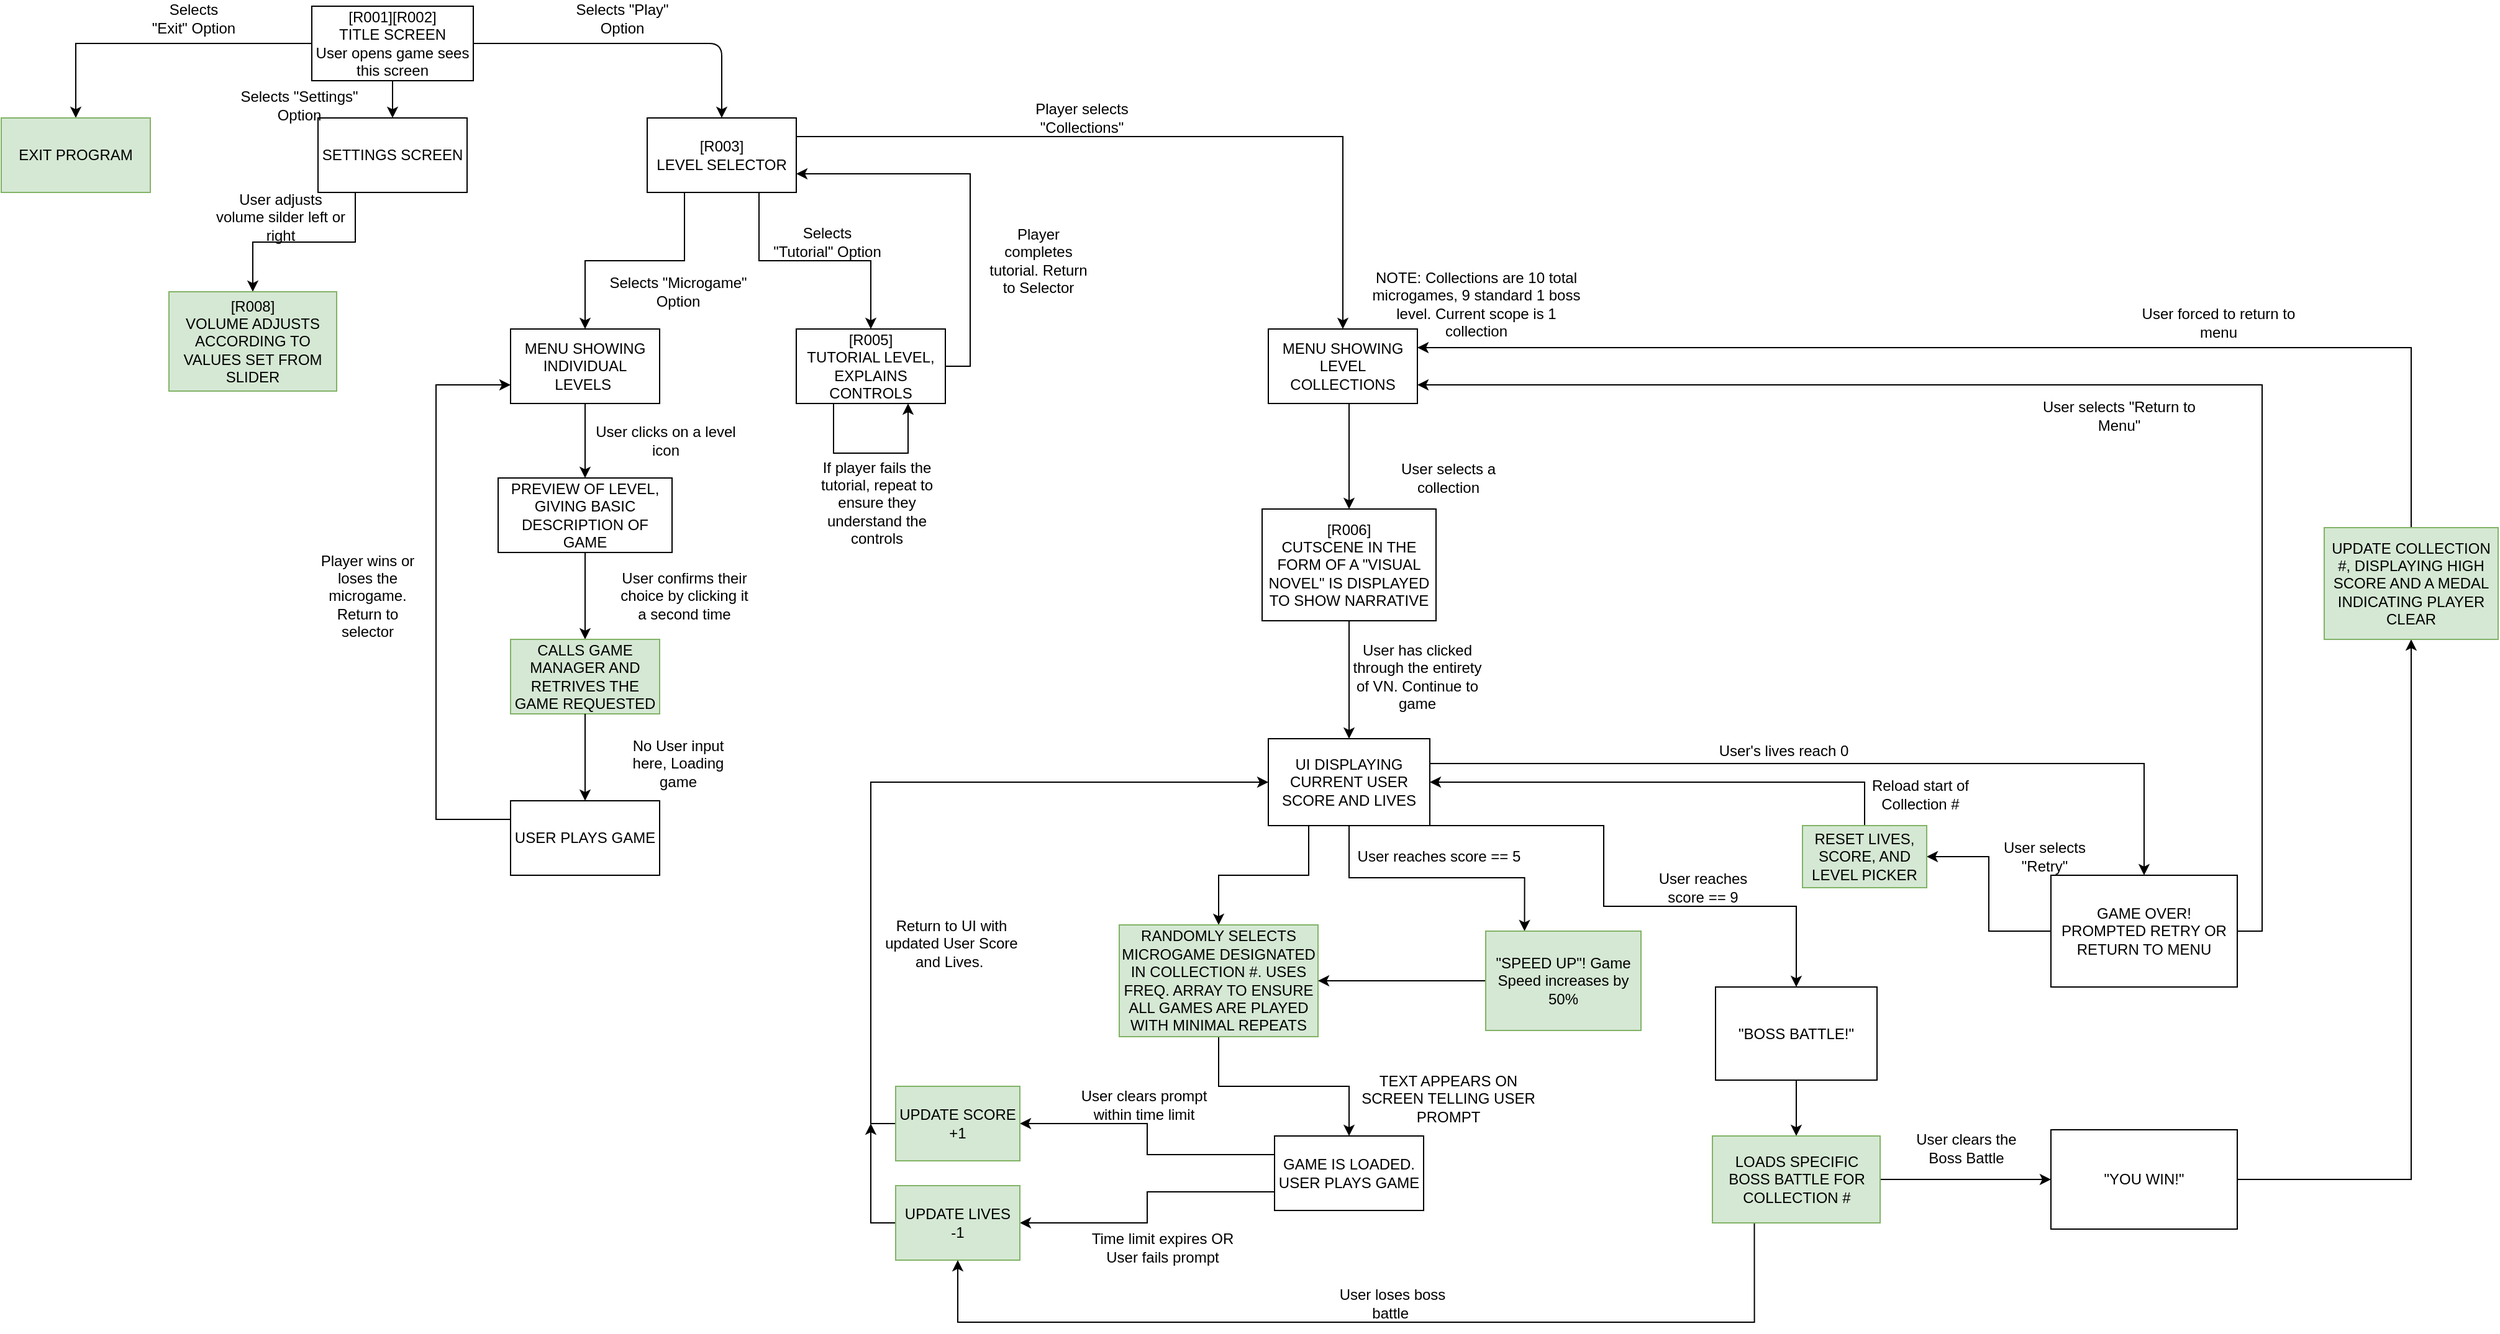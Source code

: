 <mxfile version="14.3.0" type="device"><diagram id="0fTpVxyRVWlPxMxPDMAl" name="Page-1"><mxGraphModel dx="1468" dy="796" grid="1" gridSize="10" guides="1" tooltips="1" connect="1" arrows="1" fold="1" page="1" pageScale="1" pageWidth="850" pageHeight="1100" math="0" shadow="0"><root><mxCell id="0"/><mxCell id="1" parent="0"/><mxCell id="SiuOYvhjH_lXaUekKvkh-12" style="edgeStyle=orthogonalEdgeStyle;rounded=0;orthogonalLoop=1;jettySize=auto;html=1;exitX=0.5;exitY=1;exitDx=0;exitDy=0;" parent="1" source="SiuOYvhjH_lXaUekKvkh-1" target="SiuOYvhjH_lXaUekKvkh-13" edge="1"><mxGeometry relative="1" as="geometry"><mxPoint x="105" y="210" as="targetPoint"/><Array as="points"><mxPoint x="415" y="40"/><mxPoint x="160" y="40"/></Array></mxGeometry></mxCell><mxCell id="SiuOYvhjH_lXaUekKvkh-1" value="[R001][R002]&lt;br&gt;TITLE SCREEN&lt;br&gt;User opens game sees this screen" style="rounded=0;whiteSpace=wrap;html=1;" parent="1" vertex="1"><mxGeometry x="350" y="10" width="130" height="60" as="geometry"/></mxCell><mxCell id="SiuOYvhjH_lXaUekKvkh-47" style="edgeStyle=orthogonalEdgeStyle;rounded=0;orthogonalLoop=1;jettySize=auto;html=1;entryX=0.5;entryY=0;entryDx=0;entryDy=0;exitX=0.25;exitY=1;exitDx=0;exitDy=0;" parent="1" source="SiuOYvhjH_lXaUekKvkh-2" target="SiuOYvhjH_lXaUekKvkh-23" edge="1"><mxGeometry relative="1" as="geometry"><mxPoint x="650" y="170" as="sourcePoint"/></mxGeometry></mxCell><mxCell id="SiuOYvhjH_lXaUekKvkh-49" style="edgeStyle=orthogonalEdgeStyle;rounded=0;orthogonalLoop=1;jettySize=auto;html=1;exitX=0.75;exitY=1;exitDx=0;exitDy=0;entryX=0.5;entryY=0;entryDx=0;entryDy=0;" parent="1" source="SiuOYvhjH_lXaUekKvkh-2" target="SiuOYvhjH_lXaUekKvkh-20" edge="1"><mxGeometry relative="1" as="geometry"/></mxCell><mxCell id="ZJL3tfY7V2zzBlBamRbI-9" style="edgeStyle=orthogonalEdgeStyle;rounded=0;orthogonalLoop=1;jettySize=auto;html=1;exitX=1;exitY=0.25;exitDx=0;exitDy=0;entryX=0.5;entryY=0;entryDx=0;entryDy=0;" edge="1" parent="1" source="SiuOYvhjH_lXaUekKvkh-2" target="ZJL3tfY7V2zzBlBamRbI-12"><mxGeometry relative="1" as="geometry"><mxPoint x="1190.0" y="280" as="targetPoint"/></mxGeometry></mxCell><mxCell id="SiuOYvhjH_lXaUekKvkh-2" value="[R003]&lt;br&gt;LEVEL SELECTOR" style="rounded=0;whiteSpace=wrap;html=1;" parent="1" vertex="1"><mxGeometry x="620" y="100" width="120" height="60" as="geometry"/></mxCell><mxCell id="SiuOYvhjH_lXaUekKvkh-5" value="Selects &quot;Play&quot; Option" style="text;html=1;strokeColor=none;fillColor=none;align=center;verticalAlign=middle;whiteSpace=wrap;rounded=0;" parent="1" vertex="1"><mxGeometry x="560" y="10" width="80" height="20" as="geometry"/></mxCell><mxCell id="SiuOYvhjH_lXaUekKvkh-16" style="edgeStyle=orthogonalEdgeStyle;rounded=0;orthogonalLoop=1;jettySize=auto;html=1;exitX=0.25;exitY=1;exitDx=0;exitDy=0;entryX=0.5;entryY=0;entryDx=0;entryDy=0;" parent="1" source="SiuOYvhjH_lXaUekKvkh-7" target="SiuOYvhjH_lXaUekKvkh-18" edge="1"><mxGeometry relative="1" as="geometry"><mxPoint x="310" y="570" as="targetPoint"/></mxGeometry></mxCell><mxCell id="SiuOYvhjH_lXaUekKvkh-7" value="SETTINGS SCREEN" style="rounded=0;whiteSpace=wrap;html=1;" parent="1" vertex="1"><mxGeometry x="355" y="100" width="120" height="60" as="geometry"/></mxCell><mxCell id="SiuOYvhjH_lXaUekKvkh-10" value="Selects &quot;Settings&quot; Option" style="text;html=1;strokeColor=none;fillColor=none;align=center;verticalAlign=middle;whiteSpace=wrap;rounded=0;" parent="1" vertex="1"><mxGeometry x="280" y="80" width="120" height="20" as="geometry"/></mxCell><mxCell id="SiuOYvhjH_lXaUekKvkh-13" value="EXIT PROGRAM" style="rounded=0;whiteSpace=wrap;html=1;fillColor=#d5e8d4;strokeColor=#82b366;" parent="1" vertex="1"><mxGeometry x="100" y="100" width="120" height="60" as="geometry"/></mxCell><mxCell id="SiuOYvhjH_lXaUekKvkh-14" value="Selects &quot;Exit&quot; Option" style="text;html=1;strokeColor=none;fillColor=none;align=center;verticalAlign=middle;whiteSpace=wrap;rounded=0;" parent="1" vertex="1"><mxGeometry x="220" y="10" width="70" height="20" as="geometry"/></mxCell><mxCell id="SiuOYvhjH_lXaUekKvkh-17" value="User adjusts volume silder left or right" style="text;html=1;strokeColor=none;fillColor=none;align=center;verticalAlign=middle;whiteSpace=wrap;rounded=0;" parent="1" vertex="1"><mxGeometry x="270" y="170" width="110" height="20" as="geometry"/></mxCell><mxCell id="SiuOYvhjH_lXaUekKvkh-18" value="[R008]&lt;br&gt;VOLUME ADJUSTS ACCORDING TO VALUES SET FROM SLIDER" style="rounded=0;whiteSpace=wrap;html=1;fillColor=#d5e8d4;strokeColor=#82b366;" parent="1" vertex="1"><mxGeometry x="235" y="240" width="135" height="80" as="geometry"/></mxCell><mxCell id="ZJL3tfY7V2zzBlBamRbI-1" style="edgeStyle=orthogonalEdgeStyle;rounded=0;orthogonalLoop=1;jettySize=auto;html=1;exitX=1;exitY=0.5;exitDx=0;exitDy=0;entryX=1;entryY=0.75;entryDx=0;entryDy=0;" edge="1" parent="1" source="SiuOYvhjH_lXaUekKvkh-20" target="SiuOYvhjH_lXaUekKvkh-2"><mxGeometry relative="1" as="geometry"><Array as="points"><mxPoint x="880" y="300"/><mxPoint x="880" y="145"/></Array></mxGeometry></mxCell><mxCell id="ZJL3tfY7V2zzBlBamRbI-6" style="edgeStyle=orthogonalEdgeStyle;rounded=0;orthogonalLoop=1;jettySize=auto;html=1;exitX=0.25;exitY=1;exitDx=0;exitDy=0;entryX=0.75;entryY=1;entryDx=0;entryDy=0;" edge="1" parent="1" source="SiuOYvhjH_lXaUekKvkh-20" target="SiuOYvhjH_lXaUekKvkh-20"><mxGeometry relative="1" as="geometry"><mxPoint x="830" y="400" as="targetPoint"/><Array as="points"><mxPoint x="770" y="370"/><mxPoint x="830" y="370"/></Array></mxGeometry></mxCell><mxCell id="SiuOYvhjH_lXaUekKvkh-20" value="[R005]&lt;br&gt;TUTORIAL LEVEL, EXPLAINS CONTROLS" style="rounded=0;whiteSpace=wrap;html=1;" parent="1" vertex="1"><mxGeometry x="740" y="270" width="120" height="60" as="geometry"/></mxCell><mxCell id="SiuOYvhjH_lXaUekKvkh-21" value="Selects &quot;Tutorial&quot; Option" style="text;html=1;strokeColor=none;fillColor=none;align=center;verticalAlign=middle;whiteSpace=wrap;rounded=0;" parent="1" vertex="1"><mxGeometry x="720" y="190" width="90" height="20" as="geometry"/></mxCell><mxCell id="SiuOYvhjH_lXaUekKvkh-23" value="MENU SHOWING INDIVIDUAL LEVELS&amp;nbsp;" style="rounded=0;whiteSpace=wrap;html=1;" parent="1" vertex="1"><mxGeometry x="510" y="270" width="120" height="60" as="geometry"/></mxCell><mxCell id="SiuOYvhjH_lXaUekKvkh-24" value="Selects &quot;Microgame&quot; Option" style="text;html=1;strokeColor=none;fillColor=none;align=center;verticalAlign=middle;whiteSpace=wrap;rounded=0;rotation=0;" parent="1" vertex="1"><mxGeometry x="580" y="230" width="130" height="20" as="geometry"/></mxCell><mxCell id="SiuOYvhjH_lXaUekKvkh-26" value="" style="endArrow=classic;html=1;exitX=0.5;exitY=1;exitDx=0;exitDy=0;entryX=0.5;entryY=0;entryDx=0;entryDy=0;" parent="1" source="SiuOYvhjH_lXaUekKvkh-23" target="SiuOYvhjH_lXaUekKvkh-27" edge="1"><mxGeometry width="50" height="50" relative="1" as="geometry"><mxPoint x="630" y="570" as="sourcePoint"/><mxPoint x="660" y="610" as="targetPoint"/></mxGeometry></mxCell><mxCell id="SiuOYvhjH_lXaUekKvkh-27" value="PREVIEW OF LEVEL, GIVING BASIC DESCRIPTION OF GAME" style="rounded=0;whiteSpace=wrap;html=1;" parent="1" vertex="1"><mxGeometry x="500" y="390" width="140" height="60" as="geometry"/></mxCell><mxCell id="SiuOYvhjH_lXaUekKvkh-28" value="User clicks on a level icon" style="text;html=1;strokeColor=none;fillColor=none;align=center;verticalAlign=middle;whiteSpace=wrap;rounded=0;" parent="1" vertex="1"><mxGeometry x="575" y="350" width="120" height="20" as="geometry"/></mxCell><mxCell id="SiuOYvhjH_lXaUekKvkh-29" value="" style="endArrow=classic;html=1;exitX=0.5;exitY=1;exitDx=0;exitDy=0;entryX=0.5;entryY=0;entryDx=0;entryDy=0;" parent="1" source="SiuOYvhjH_lXaUekKvkh-27" target="SiuOYvhjH_lXaUekKvkh-33" edge="1"><mxGeometry width="50" height="50" relative="1" as="geometry"><mxPoint x="650" y="720" as="sourcePoint"/><mxPoint x="620" y="570" as="targetPoint"/></mxGeometry></mxCell><mxCell id="SiuOYvhjH_lXaUekKvkh-31" value="User confirms their choice by clicking it a second time" style="text;html=1;strokeColor=none;fillColor=none;align=center;verticalAlign=middle;whiteSpace=wrap;rounded=0;" parent="1" vertex="1"><mxGeometry x="595" y="470" width="110" height="30" as="geometry"/></mxCell><mxCell id="SiuOYvhjH_lXaUekKvkh-32" style="edgeStyle=orthogonalEdgeStyle;rounded=0;orthogonalLoop=1;jettySize=auto;html=1;exitX=0.5;exitY=1;exitDx=0;exitDy=0;" parent="1" source="SiuOYvhjH_lXaUekKvkh-31" target="SiuOYvhjH_lXaUekKvkh-31" edge="1"><mxGeometry relative="1" as="geometry"/></mxCell><mxCell id="SiuOYvhjH_lXaUekKvkh-33" value="CALLS GAME MANAGER AND RETRIVES THE GAME REQUESTED" style="rounded=0;whiteSpace=wrap;html=1;fillColor=#d5e8d4;strokeColor=#82b366;" parent="1" vertex="1"><mxGeometry x="510" y="520" width="120" height="60" as="geometry"/></mxCell><mxCell id="SiuOYvhjH_lXaUekKvkh-34" value="" style="endArrow=classic;html=1;exitX=0.5;exitY=1;exitDx=0;exitDy=0;" parent="1" source="SiuOYvhjH_lXaUekKvkh-33" target="SiuOYvhjH_lXaUekKvkh-35" edge="1"><mxGeometry width="50" height="50" relative="1" as="geometry"><mxPoint x="635" y="540" as="sourcePoint"/><mxPoint x="670" y="510" as="targetPoint"/></mxGeometry></mxCell><mxCell id="SiuOYvhjH_lXaUekKvkh-53" style="edgeStyle=orthogonalEdgeStyle;rounded=0;orthogonalLoop=1;jettySize=auto;html=1;exitX=0;exitY=0.25;exitDx=0;exitDy=0;entryX=0;entryY=0.75;entryDx=0;entryDy=0;" parent="1" source="SiuOYvhjH_lXaUekKvkh-35" target="SiuOYvhjH_lXaUekKvkh-23" edge="1"><mxGeometry relative="1" as="geometry"><Array as="points"><mxPoint x="450" y="665"/><mxPoint x="450" y="315"/></Array></mxGeometry></mxCell><mxCell id="SiuOYvhjH_lXaUekKvkh-35" value="USER PLAYS GAME" style="rounded=0;whiteSpace=wrap;html=1;" parent="1" vertex="1"><mxGeometry x="510" y="650" width="120" height="60" as="geometry"/></mxCell><mxCell id="SiuOYvhjH_lXaUekKvkh-36" value="No User input here, Loading game" style="text;html=1;strokeColor=none;fillColor=none;align=center;verticalAlign=middle;whiteSpace=wrap;rounded=0;" parent="1" vertex="1"><mxGeometry x="595" y="610" width="100" height="20" as="geometry"/></mxCell><mxCell id="SiuOYvhjH_lXaUekKvkh-39" value="Player wins or loses the microgame. Return to selector" style="text;html=1;strokeColor=none;fillColor=none;align=center;verticalAlign=middle;whiteSpace=wrap;rounded=0;" parent="1" vertex="1"><mxGeometry x="355" y="465" width="80" height="40" as="geometry"/></mxCell><mxCell id="SiuOYvhjH_lXaUekKvkh-40" value="" style="endArrow=classic;html=1;exitX=0.5;exitY=1;exitDx=0;exitDy=0;entryX=0.5;entryY=0;entryDx=0;entryDy=0;" parent="1" source="SiuOYvhjH_lXaUekKvkh-1" target="SiuOYvhjH_lXaUekKvkh-7" edge="1"><mxGeometry width="50" height="50" relative="1" as="geometry"><mxPoint x="520" y="300" as="sourcePoint"/><mxPoint x="570" y="250" as="targetPoint"/></mxGeometry></mxCell><mxCell id="SiuOYvhjH_lXaUekKvkh-44" value="" style="endArrow=classic;html=1;exitX=1;exitY=0.5;exitDx=0;exitDy=0;entryX=0.5;entryY=0;entryDx=0;entryDy=0;" parent="1" source="SiuOYvhjH_lXaUekKvkh-1" target="SiuOYvhjH_lXaUekKvkh-2" edge="1"><mxGeometry width="50" height="50" relative="1" as="geometry"><mxPoint x="520" y="300" as="sourcePoint"/><mxPoint x="600" y="40" as="targetPoint"/><Array as="points"><mxPoint x="680" y="40"/></Array></mxGeometry></mxCell><mxCell id="ZJL3tfY7V2zzBlBamRbI-3" value="Player completes tutorial. Return to Selector" style="text;html=1;strokeColor=none;fillColor=none;align=center;verticalAlign=middle;whiteSpace=wrap;rounded=0;" vertex="1" parent="1"><mxGeometry x="890" y="200" width="90" height="30" as="geometry"/></mxCell><mxCell id="ZJL3tfY7V2zzBlBamRbI-7" value="If player fails the tutorial, repeat to ensure they understand the controls" style="text;html=1;strokeColor=none;fillColor=none;align=center;verticalAlign=middle;whiteSpace=wrap;rounded=0;" vertex="1" parent="1"><mxGeometry x="750" y="370" width="110" height="80" as="geometry"/></mxCell><mxCell id="ZJL3tfY7V2zzBlBamRbI-11" value="Player selects &quot;Collections&quot;" style="text;html=1;strokeColor=none;fillColor=none;align=center;verticalAlign=middle;whiteSpace=wrap;rounded=0;" vertex="1" parent="1"><mxGeometry x="910" y="90" width="120" height="20" as="geometry"/></mxCell><mxCell id="ZJL3tfY7V2zzBlBamRbI-16" style="edgeStyle=orthogonalEdgeStyle;rounded=0;orthogonalLoop=1;jettySize=auto;html=1;exitX=0.5;exitY=1;exitDx=0;exitDy=0;entryX=0.5;entryY=0;entryDx=0;entryDy=0;" edge="1" parent="1" source="ZJL3tfY7V2zzBlBamRbI-12" target="ZJL3tfY7V2zzBlBamRbI-19"><mxGeometry relative="1" as="geometry"><mxPoint x="1180" y="440" as="targetPoint"/><Array as="points"><mxPoint x="1185" y="330"/></Array></mxGeometry></mxCell><mxCell id="ZJL3tfY7V2zzBlBamRbI-12" value="MENU SHOWING LEVEL COLLECTIONS" style="rounded=0;whiteSpace=wrap;html=1;" vertex="1" parent="1"><mxGeometry x="1120" y="270" width="120" height="60" as="geometry"/></mxCell><mxCell id="ZJL3tfY7V2zzBlBamRbI-13" value="NOTE: Collections are 10 total microgames, 9 standard 1 boss level. Current scope is 1 collection" style="text;html=1;strokeColor=none;fillColor=none;align=center;verticalAlign=middle;whiteSpace=wrap;rounded=0;" vertex="1" parent="1"><mxGeometry x="1200" y="220" width="175" height="60" as="geometry"/></mxCell><mxCell id="ZJL3tfY7V2zzBlBamRbI-18" value="User selects a collection" style="text;html=1;strokeColor=none;fillColor=none;align=center;verticalAlign=middle;whiteSpace=wrap;rounded=0;" vertex="1" parent="1"><mxGeometry x="1200" y="370" width="130" height="40" as="geometry"/></mxCell><mxCell id="ZJL3tfY7V2zzBlBamRbI-19" value="[R006]&lt;br&gt;CUTSCENE IN THE FORM OF A &quot;VISUAL NOVEL&quot; IS DISPLAYED TO SHOW NARRATIVE" style="rounded=0;whiteSpace=wrap;html=1;" vertex="1" parent="1"><mxGeometry x="1115" y="415" width="140" height="90" as="geometry"/></mxCell><mxCell id="ZJL3tfY7V2zzBlBamRbI-49" style="edgeStyle=orthogonalEdgeStyle;rounded=0;orthogonalLoop=1;jettySize=auto;html=1;entryX=0.5;entryY=0;entryDx=0;entryDy=0;" edge="1" parent="1" target="ZJL3tfY7V2zzBlBamRbI-46"><mxGeometry relative="1" as="geometry"><mxPoint x="1250" y="620" as="sourcePoint"/><Array as="points"><mxPoint x="1250" y="620"/><mxPoint x="1825" y="620"/></Array></mxGeometry></mxCell><mxCell id="ZJL3tfY7V2zzBlBamRbI-63" style="edgeStyle=orthogonalEdgeStyle;rounded=0;orthogonalLoop=1;jettySize=auto;html=1;exitX=0.25;exitY=1;exitDx=0;exitDy=0;entryX=0.5;entryY=0;entryDx=0;entryDy=0;" edge="1" parent="1" source="ZJL3tfY7V2zzBlBamRbI-22" target="ZJL3tfY7V2zzBlBamRbI-26"><mxGeometry relative="1" as="geometry"/></mxCell><mxCell id="ZJL3tfY7V2zzBlBamRbI-68" style="edgeStyle=orthogonalEdgeStyle;rounded=0;orthogonalLoop=1;jettySize=auto;html=1;exitX=0.5;exitY=1;exitDx=0;exitDy=0;entryX=0.25;entryY=0;entryDx=0;entryDy=0;" edge="1" parent="1" source="ZJL3tfY7V2zzBlBamRbI-22" target="ZJL3tfY7V2zzBlBamRbI-66"><mxGeometry relative="1" as="geometry"><Array as="points"><mxPoint x="1185" y="712"/><mxPoint x="1326" y="712"/></Array></mxGeometry></mxCell><mxCell id="ZJL3tfY7V2zzBlBamRbI-76" style="edgeStyle=orthogonalEdgeStyle;rounded=0;orthogonalLoop=1;jettySize=auto;html=1;exitX=1;exitY=1;exitDx=0;exitDy=0;entryX=0.5;entryY=0;entryDx=0;entryDy=0;" edge="1" parent="1" source="ZJL3tfY7V2zzBlBamRbI-22" target="ZJL3tfY7V2zzBlBamRbI-73"><mxGeometry relative="1" as="geometry"><Array as="points"><mxPoint x="1390" y="670"/><mxPoint x="1390" y="735"/><mxPoint x="1545" y="735"/></Array></mxGeometry></mxCell><mxCell id="ZJL3tfY7V2zzBlBamRbI-22" value="UI DISPLAYING CURRENT USER SCORE AND LIVES" style="rounded=0;whiteSpace=wrap;html=1;" vertex="1" parent="1"><mxGeometry x="1120" y="600" width="130" height="70" as="geometry"/></mxCell><mxCell id="ZJL3tfY7V2zzBlBamRbI-23" value="" style="endArrow=classic;html=1;exitX=0.5;exitY=1;exitDx=0;exitDy=0;entryX=0.5;entryY=0;entryDx=0;entryDy=0;" edge="1" parent="1" source="ZJL3tfY7V2zzBlBamRbI-19" target="ZJL3tfY7V2zzBlBamRbI-22"><mxGeometry width="50" height="50" relative="1" as="geometry"><mxPoint x="780" y="530" as="sourcePoint"/><mxPoint x="830" y="480" as="targetPoint"/></mxGeometry></mxCell><mxCell id="ZJL3tfY7V2zzBlBamRbI-24" value="User has clicked through the entirety of VN. Continue to game" style="text;html=1;strokeColor=none;fillColor=none;align=center;verticalAlign=middle;whiteSpace=wrap;rounded=0;" vertex="1" parent="1"><mxGeometry x="1185" y="530" width="110" height="40" as="geometry"/></mxCell><mxCell id="ZJL3tfY7V2zzBlBamRbI-28" style="edgeStyle=orthogonalEdgeStyle;rounded=0;orthogonalLoop=1;jettySize=auto;html=1;exitX=0.5;exitY=1;exitDx=0;exitDy=0;" edge="1" parent="1" source="ZJL3tfY7V2zzBlBamRbI-26" target="ZJL3tfY7V2zzBlBamRbI-29"><mxGeometry relative="1" as="geometry"><mxPoint x="1184.941" y="920" as="targetPoint"/></mxGeometry></mxCell><mxCell id="ZJL3tfY7V2zzBlBamRbI-26" value="RANDOMLY SELECTS MICROGAME DESIGNATED IN COLLECTION #. USES FREQ. ARRAY TO ENSURE ALL GAMES ARE PLAYED WITH MINIMAL REPEATS" style="rounded=0;whiteSpace=wrap;html=1;fillColor=#d5e8d4;strokeColor=#82b366;" vertex="1" parent="1"><mxGeometry x="1000" y="750" width="160" height="90" as="geometry"/></mxCell><mxCell id="ZJL3tfY7V2zzBlBamRbI-38" style="edgeStyle=orthogonalEdgeStyle;rounded=0;orthogonalLoop=1;jettySize=auto;html=1;exitX=0;exitY=0.25;exitDx=0;exitDy=0;entryX=1;entryY=0.5;entryDx=0;entryDy=0;" edge="1" parent="1" source="ZJL3tfY7V2zzBlBamRbI-29" target="ZJL3tfY7V2zzBlBamRbI-35"><mxGeometry relative="1" as="geometry"/></mxCell><mxCell id="ZJL3tfY7V2zzBlBamRbI-39" style="edgeStyle=orthogonalEdgeStyle;rounded=0;orthogonalLoop=1;jettySize=auto;html=1;exitX=0;exitY=0.75;exitDx=0;exitDy=0;entryX=1;entryY=0.5;entryDx=0;entryDy=0;" edge="1" parent="1" source="ZJL3tfY7V2zzBlBamRbI-29" target="ZJL3tfY7V2zzBlBamRbI-36"><mxGeometry relative="1" as="geometry"/></mxCell><mxCell id="ZJL3tfY7V2zzBlBamRbI-29" value="GAME IS LOADED. USER PLAYS GAME" style="rounded=0;whiteSpace=wrap;html=1;" vertex="1" parent="1"><mxGeometry x="1125.001" y="920" width="120" height="60" as="geometry"/></mxCell><mxCell id="ZJL3tfY7V2zzBlBamRbI-30" value="TEXT APPEARS ON SCREEN TELLING USER PROMPT" style="text;html=1;strokeColor=none;fillColor=none;align=center;verticalAlign=middle;whiteSpace=wrap;rounded=0;" vertex="1" parent="1"><mxGeometry x="1185" y="880" width="160" height="20" as="geometry"/></mxCell><mxCell id="ZJL3tfY7V2zzBlBamRbI-42" style="edgeStyle=orthogonalEdgeStyle;rounded=0;orthogonalLoop=1;jettySize=auto;html=1;exitX=0;exitY=0.5;exitDx=0;exitDy=0;entryX=0;entryY=0.5;entryDx=0;entryDy=0;" edge="1" parent="1" source="ZJL3tfY7V2zzBlBamRbI-35" target="ZJL3tfY7V2zzBlBamRbI-22"><mxGeometry relative="1" as="geometry"/></mxCell><mxCell id="ZJL3tfY7V2zzBlBamRbI-35" value="UPDATE SCORE +1" style="rounded=0;whiteSpace=wrap;html=1;fillColor=#d5e8d4;strokeColor=#82b366;" vertex="1" parent="1"><mxGeometry x="820" y="880" width="100" height="60" as="geometry"/></mxCell><mxCell id="ZJL3tfY7V2zzBlBamRbI-43" style="edgeStyle=orthogonalEdgeStyle;rounded=0;orthogonalLoop=1;jettySize=auto;html=1;exitX=0;exitY=0.5;exitDx=0;exitDy=0;" edge="1" parent="1" source="ZJL3tfY7V2zzBlBamRbI-36"><mxGeometry relative="1" as="geometry"><mxPoint x="800" y="910" as="targetPoint"/></mxGeometry></mxCell><mxCell id="ZJL3tfY7V2zzBlBamRbI-36" value="UPDATE LIVES&lt;br&gt;-1" style="rounded=0;whiteSpace=wrap;html=1;fillColor=#d5e8d4;strokeColor=#82b366;" vertex="1" parent="1"><mxGeometry x="820" y="960" width="100" height="60" as="geometry"/></mxCell><mxCell id="ZJL3tfY7V2zzBlBamRbI-40" value="User clears prompt within time limit" style="text;html=1;strokeColor=none;fillColor=none;align=center;verticalAlign=middle;whiteSpace=wrap;rounded=0;" vertex="1" parent="1"><mxGeometry x="960" y="880" width="120" height="30" as="geometry"/></mxCell><mxCell id="ZJL3tfY7V2zzBlBamRbI-41" value="Time limit expires OR User fails prompt" style="text;html=1;strokeColor=none;fillColor=none;align=center;verticalAlign=middle;whiteSpace=wrap;rounded=0;" vertex="1" parent="1"><mxGeometry x="970" y="990" width="130" height="40" as="geometry"/></mxCell><mxCell id="ZJL3tfY7V2zzBlBamRbI-44" value="Return to UI with updated User Score and Lives.&amp;nbsp;" style="text;html=1;strokeColor=none;fillColor=none;align=center;verticalAlign=middle;whiteSpace=wrap;rounded=0;" vertex="1" parent="1"><mxGeometry x="800" y="740" width="130" height="50" as="geometry"/></mxCell><mxCell id="ZJL3tfY7V2zzBlBamRbI-52" style="edgeStyle=orthogonalEdgeStyle;rounded=0;orthogonalLoop=1;jettySize=auto;html=1;exitX=1;exitY=0.5;exitDx=0;exitDy=0;entryX=1;entryY=0.75;entryDx=0;entryDy=0;" edge="1" parent="1" source="ZJL3tfY7V2zzBlBamRbI-46" target="ZJL3tfY7V2zzBlBamRbI-12"><mxGeometry relative="1" as="geometry"/></mxCell><mxCell id="ZJL3tfY7V2zzBlBamRbI-58" style="edgeStyle=orthogonalEdgeStyle;rounded=0;orthogonalLoop=1;jettySize=auto;html=1;exitX=0;exitY=0.5;exitDx=0;exitDy=0;entryX=1;entryY=0.5;entryDx=0;entryDy=0;" edge="1" parent="1" source="ZJL3tfY7V2zzBlBamRbI-46" target="ZJL3tfY7V2zzBlBamRbI-56"><mxGeometry relative="1" as="geometry"/></mxCell><mxCell id="ZJL3tfY7V2zzBlBamRbI-46" value="GAME OVER!&lt;br&gt;PROMPTED RETRY OR RETURN TO MENU" style="rounded=0;whiteSpace=wrap;html=1;" vertex="1" parent="1"><mxGeometry x="1750" y="710" width="150" height="90" as="geometry"/></mxCell><mxCell id="ZJL3tfY7V2zzBlBamRbI-50" value="User's lives reach 0" style="text;html=1;strokeColor=none;fillColor=none;align=center;verticalAlign=middle;whiteSpace=wrap;rounded=0;" vertex="1" parent="1"><mxGeometry x="1460" y="600" width="150" height="20" as="geometry"/></mxCell><mxCell id="ZJL3tfY7V2zzBlBamRbI-53" value="User selects &quot;Return to Menu&quot;" style="text;html=1;strokeColor=none;fillColor=none;align=center;verticalAlign=middle;whiteSpace=wrap;rounded=0;" vertex="1" parent="1"><mxGeometry x="1730" y="320" width="150" height="40" as="geometry"/></mxCell><mxCell id="ZJL3tfY7V2zzBlBamRbI-61" style="edgeStyle=orthogonalEdgeStyle;rounded=0;orthogonalLoop=1;jettySize=auto;html=1;exitX=0.5;exitY=0;exitDx=0;exitDy=0;entryX=1;entryY=0.5;entryDx=0;entryDy=0;" edge="1" parent="1" source="ZJL3tfY7V2zzBlBamRbI-56" target="ZJL3tfY7V2zzBlBamRbI-22"><mxGeometry relative="1" as="geometry"><Array as="points"><mxPoint x="1600" y="635"/></Array></mxGeometry></mxCell><mxCell id="ZJL3tfY7V2zzBlBamRbI-56" value="RESET LIVES, SCORE, AND LEVEL PICKER" style="rounded=0;whiteSpace=wrap;html=1;fillColor=#d5e8d4;strokeColor=#82b366;" vertex="1" parent="1"><mxGeometry x="1550" y="670" width="100" height="50" as="geometry"/></mxCell><mxCell id="ZJL3tfY7V2zzBlBamRbI-59" value="User selects &quot;Retry&quot;" style="text;html=1;strokeColor=none;fillColor=none;align=center;verticalAlign=middle;whiteSpace=wrap;rounded=0;" vertex="1" parent="1"><mxGeometry x="1700" y="685" width="90" height="20" as="geometry"/></mxCell><mxCell id="ZJL3tfY7V2zzBlBamRbI-62" value="Reload start of Collection #" style="text;html=1;strokeColor=none;fillColor=none;align=center;verticalAlign=middle;whiteSpace=wrap;rounded=0;" vertex="1" parent="1"><mxGeometry x="1600" y="630" width="90" height="30" as="geometry"/></mxCell><mxCell id="ZJL3tfY7V2zzBlBamRbI-71" style="edgeStyle=orthogonalEdgeStyle;rounded=0;orthogonalLoop=1;jettySize=auto;html=1;exitX=0;exitY=0.5;exitDx=0;exitDy=0;entryX=1;entryY=0.5;entryDx=0;entryDy=0;" edge="1" parent="1" source="ZJL3tfY7V2zzBlBamRbI-66" target="ZJL3tfY7V2zzBlBamRbI-26"><mxGeometry relative="1" as="geometry"/></mxCell><mxCell id="ZJL3tfY7V2zzBlBamRbI-66" value="&quot;SPEED UP&quot;! Game Speed increases by 50%" style="rounded=0;whiteSpace=wrap;html=1;fillColor=#d5e8d4;strokeColor=#82b366;" vertex="1" parent="1"><mxGeometry x="1295" y="755" width="125" height="80" as="geometry"/></mxCell><mxCell id="ZJL3tfY7V2zzBlBamRbI-69" value="User reaches score == 5" style="text;html=1;strokeColor=none;fillColor=none;align=center;verticalAlign=middle;whiteSpace=wrap;rounded=0;" vertex="1" parent="1"><mxGeometry x="1185" y="680" width="145" height="30" as="geometry"/></mxCell><mxCell id="ZJL3tfY7V2zzBlBamRbI-81" style="edgeStyle=orthogonalEdgeStyle;rounded=0;orthogonalLoop=1;jettySize=auto;html=1;exitX=0.5;exitY=1;exitDx=0;exitDy=0;entryX=0.5;entryY=0;entryDx=0;entryDy=0;" edge="1" parent="1" source="ZJL3tfY7V2zzBlBamRbI-73" target="ZJL3tfY7V2zzBlBamRbI-79"><mxGeometry relative="1" as="geometry"/></mxCell><mxCell id="ZJL3tfY7V2zzBlBamRbI-73" value="&quot;BOSS BATTLE!&quot;" style="rounded=0;whiteSpace=wrap;html=1;" vertex="1" parent="1"><mxGeometry x="1480" y="800" width="130" height="75" as="geometry"/></mxCell><mxCell id="ZJL3tfY7V2zzBlBamRbI-77" value="User reaches score == 9" style="text;html=1;strokeColor=none;fillColor=none;align=center;verticalAlign=middle;whiteSpace=wrap;rounded=0;" vertex="1" parent="1"><mxGeometry x="1420" y="710" width="100" height="20" as="geometry"/></mxCell><mxCell id="ZJL3tfY7V2zzBlBamRbI-82" style="edgeStyle=orthogonalEdgeStyle;rounded=0;orthogonalLoop=1;jettySize=auto;html=1;exitX=0.25;exitY=1;exitDx=0;exitDy=0;entryX=0.5;entryY=1;entryDx=0;entryDy=0;" edge="1" parent="1" source="ZJL3tfY7V2zzBlBamRbI-79" target="ZJL3tfY7V2zzBlBamRbI-36"><mxGeometry relative="1" as="geometry"><Array as="points"><mxPoint x="1511" y="1070"/><mxPoint x="870" y="1070"/></Array></mxGeometry></mxCell><mxCell id="ZJL3tfY7V2zzBlBamRbI-86" style="edgeStyle=orthogonalEdgeStyle;rounded=0;orthogonalLoop=1;jettySize=auto;html=1;exitX=1;exitY=0.5;exitDx=0;exitDy=0;entryX=0;entryY=0.5;entryDx=0;entryDy=0;" edge="1" parent="1" source="ZJL3tfY7V2zzBlBamRbI-79" target="ZJL3tfY7V2zzBlBamRbI-84"><mxGeometry relative="1" as="geometry"/></mxCell><mxCell id="ZJL3tfY7V2zzBlBamRbI-79" value="LOADS SPECIFIC BOSS BATTLE FOR COLLECTION #" style="rounded=0;whiteSpace=wrap;html=1;fillColor=#d5e8d4;strokeColor=#82b366;" vertex="1" parent="1"><mxGeometry x="1477.5" y="920" width="135" height="70" as="geometry"/></mxCell><mxCell id="ZJL3tfY7V2zzBlBamRbI-83" value="User loses boss battle&amp;nbsp;" style="text;html=1;strokeColor=none;fillColor=none;align=center;verticalAlign=middle;whiteSpace=wrap;rounded=0;" vertex="1" parent="1"><mxGeometry x="1160" y="1040" width="120" height="30" as="geometry"/></mxCell><mxCell id="ZJL3tfY7V2zzBlBamRbI-88" style="edgeStyle=orthogonalEdgeStyle;rounded=0;orthogonalLoop=1;jettySize=auto;html=1;exitX=1;exitY=0.5;exitDx=0;exitDy=0;entryX=0.5;entryY=1;entryDx=0;entryDy=0;" edge="1" parent="1" source="ZJL3tfY7V2zzBlBamRbI-84" target="ZJL3tfY7V2zzBlBamRbI-87"><mxGeometry relative="1" as="geometry"/></mxCell><mxCell id="ZJL3tfY7V2zzBlBamRbI-84" value="&quot;YOU WIN!&quot;" style="rounded=0;whiteSpace=wrap;html=1;" vertex="1" parent="1"><mxGeometry x="1750" y="915" width="150" height="80" as="geometry"/></mxCell><mxCell id="ZJL3tfY7V2zzBlBamRbI-89" style="edgeStyle=orthogonalEdgeStyle;rounded=0;orthogonalLoop=1;jettySize=auto;html=1;exitX=0.5;exitY=0;exitDx=0;exitDy=0;entryX=1;entryY=0.25;entryDx=0;entryDy=0;" edge="1" parent="1" source="ZJL3tfY7V2zzBlBamRbI-87" target="ZJL3tfY7V2zzBlBamRbI-12"><mxGeometry relative="1" as="geometry"/></mxCell><mxCell id="ZJL3tfY7V2zzBlBamRbI-87" value="UPDATE COLLECTION #, DISPLAYING HIGH SCORE AND A MEDAL INDICATING PLAYER CLEAR" style="rounded=0;whiteSpace=wrap;html=1;fillColor=#d5e8d4;strokeColor=#82b366;" vertex="1" parent="1"><mxGeometry x="1970" y="430" width="140" height="90" as="geometry"/></mxCell><mxCell id="ZJL3tfY7V2zzBlBamRbI-90" value="User forced to return to menu" style="text;html=1;strokeColor=none;fillColor=none;align=center;verticalAlign=middle;whiteSpace=wrap;rounded=0;" vertex="1" parent="1"><mxGeometry x="1820" y="240" width="130" height="50" as="geometry"/></mxCell><mxCell id="ZJL3tfY7V2zzBlBamRbI-91" value="User clears the Boss Battle" style="text;html=1;strokeColor=none;fillColor=none;align=center;verticalAlign=middle;whiteSpace=wrap;rounded=0;" vertex="1" parent="1"><mxGeometry x="1632.5" y="910" width="97.5" height="40" as="geometry"/></mxCell></root></mxGraphModel></diagram></mxfile>